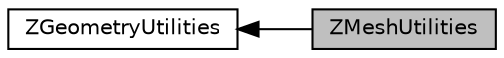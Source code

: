 digraph "ZMeshUtilities"
{
  edge [fontname="Helvetica",fontsize="10",labelfontname="Helvetica",labelfontsize="10"];
  node [fontname="Helvetica",fontsize="10",shape=record];
  rankdir=LR;
  Node0 [label="ZMeshUtilities",height=0.2,width=0.4,color="black", fillcolor="grey75", style="filled", fontcolor="black"];
  Node1 [label="ZGeometryUtilities",height=0.2,width=0.4,color="black", fillcolor="white", style="filled",URL="$group__z_geometry_utilities.html",tooltip="Collection of utility methods for graphs, meshes and fields. "];
  Node1->Node0 [shape=plaintext, dir="back", style="solid"];
}
